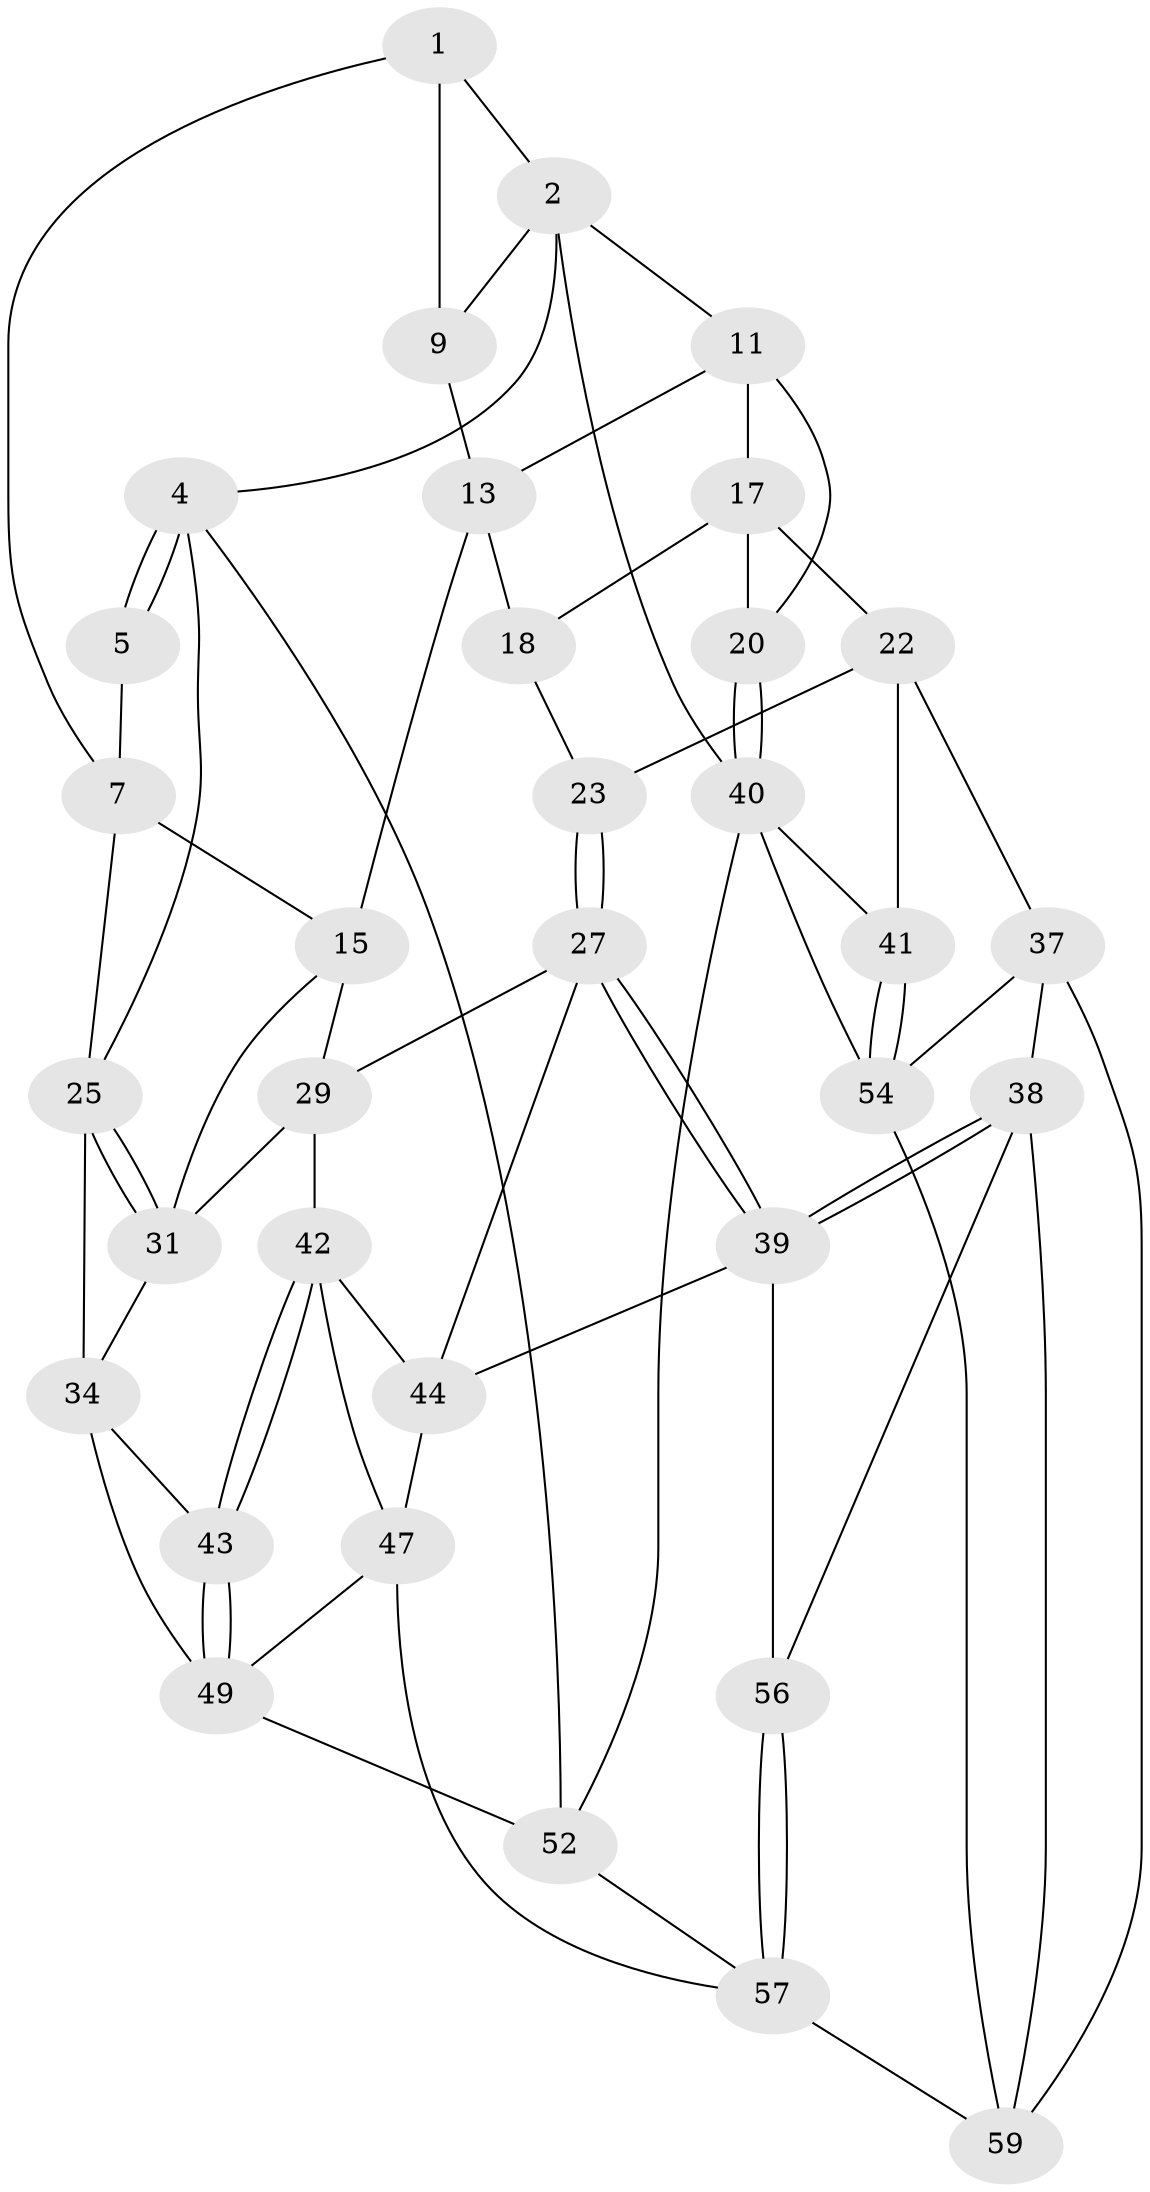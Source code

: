 // original degree distribution, {3: 0.03225806451612903, 4: 0.25806451612903225, 6: 0.22580645161290322, 5: 0.4838709677419355}
// Generated by graph-tools (version 1.1) at 2025/42/03/06/25 10:42:29]
// undirected, 34 vertices, 74 edges
graph export_dot {
graph [start="1"]
  node [color=gray90,style=filled];
  1 [pos="+0.32603799400964206+0",super="+6"];
  2 [pos="+0.7940787028821069+0",super="+3"];
  4 [pos="+0+0",super="+10"];
  5 [pos="+0.1681030659337073+0",super="+8"];
  7 [pos="+0.3143040972521446+0.20575947924868618",super="+16"];
  9 [pos="+0.696099908387643+0.1111323199752829"];
  11 [pos="+1+0.26454696348202494",super="+12"];
  13 [pos="+0.701275327026472+0.13422988346743742",super="+14"];
  15 [pos="+0.3664325168835051+0.3230560124959092",super="+30"];
  17 [pos="+0.7101963325356105+0.2446238884116456",super="+21"];
  18 [pos="+0.6878701049240462+0.2678383379569382",super="+19"];
  20 [pos="+1+0.35650882492855035"];
  22 [pos="+0.7871219280430954+0.5102891480704937",super="+36"];
  23 [pos="+0.6766699584422325+0.5041234250747616",super="+24"];
  25 [pos="+0+0.40098479040842505",super="+26"];
  27 [pos="+0.5197934140191697+0.6368475338717268",super="+28"];
  29 [pos="+0.43523271638970057+0.5236646579670672",super="+32"];
  31 [pos="+0.27237342473384896+0.47331283968211607",super="+33"];
  34 [pos="+0+0.4753543310204276",super="+35"];
  37 [pos="+0.6719545008683716+0.7872615473695893",super="+55"];
  38 [pos="+0.5849141807474847+0.7485650415038804",super="+58"];
  39 [pos="+0.520828669156026+0.6411596250155513",super="+53"];
  40 [pos="+1+0.6641046232593406",super="+46"];
  41 [pos="+0.9468970952178662+0.7267776707739602"];
  42 [pos="+0.2714874885625719+0.6270203130844141",super="+45"];
  43 [pos="+0.08271903493303943+0.6476939062974496"];
  44 [pos="+0.3432039230718763+0.6673068136985201",super="+50"];
  47 [pos="+0.2287237834755615+0.7891787124440407",super="+48"];
  49 [pos="+0.12441733637895937+0.7464801660607807",super="+51"];
  52 [pos="+0+1"];
  54 [pos="+0.8830574321456625+0.8798861092611564",super="+61"];
  56 [pos="+0.4119942918745875+0.9264895181251054"];
  57 [pos="+0.12734469424668785+0.9505199160950236",super="+62"];
  59 [pos="+0.6375950011193386+1",super="+60"];
  1 -- 2;
  1 -- 9;
  1 -- 7;
  2 -- 9;
  2 -- 40;
  2 -- 11;
  2 -- 4;
  4 -- 5 [weight=2];
  4 -- 5;
  4 -- 52;
  4 -- 25;
  5 -- 7;
  7 -- 25;
  7 -- 15;
  9 -- 13;
  11 -- 20;
  11 -- 17;
  11 -- 13;
  13 -- 15;
  13 -- 18;
  15 -- 31;
  15 -- 29;
  17 -- 18;
  17 -- 20;
  17 -- 22;
  18 -- 23 [weight=2];
  20 -- 40;
  20 -- 40;
  22 -- 23;
  22 -- 41;
  22 -- 37;
  23 -- 27;
  23 -- 27;
  25 -- 31;
  25 -- 31;
  25 -- 34;
  27 -- 39;
  27 -- 39;
  27 -- 44;
  27 -- 29;
  29 -- 42;
  29 -- 31;
  31 -- 34;
  34 -- 49;
  34 -- 43;
  37 -- 38;
  37 -- 59;
  37 -- 54;
  38 -- 39;
  38 -- 39;
  38 -- 56;
  38 -- 59;
  39 -- 56;
  39 -- 44;
  40 -- 41;
  40 -- 52;
  40 -- 54;
  41 -- 54;
  41 -- 54;
  42 -- 43;
  42 -- 43;
  42 -- 44;
  42 -- 47;
  43 -- 49;
  43 -- 49;
  44 -- 47;
  47 -- 49;
  47 -- 57;
  49 -- 52;
  52 -- 57;
  54 -- 59;
  56 -- 57;
  56 -- 57;
  57 -- 59;
}
